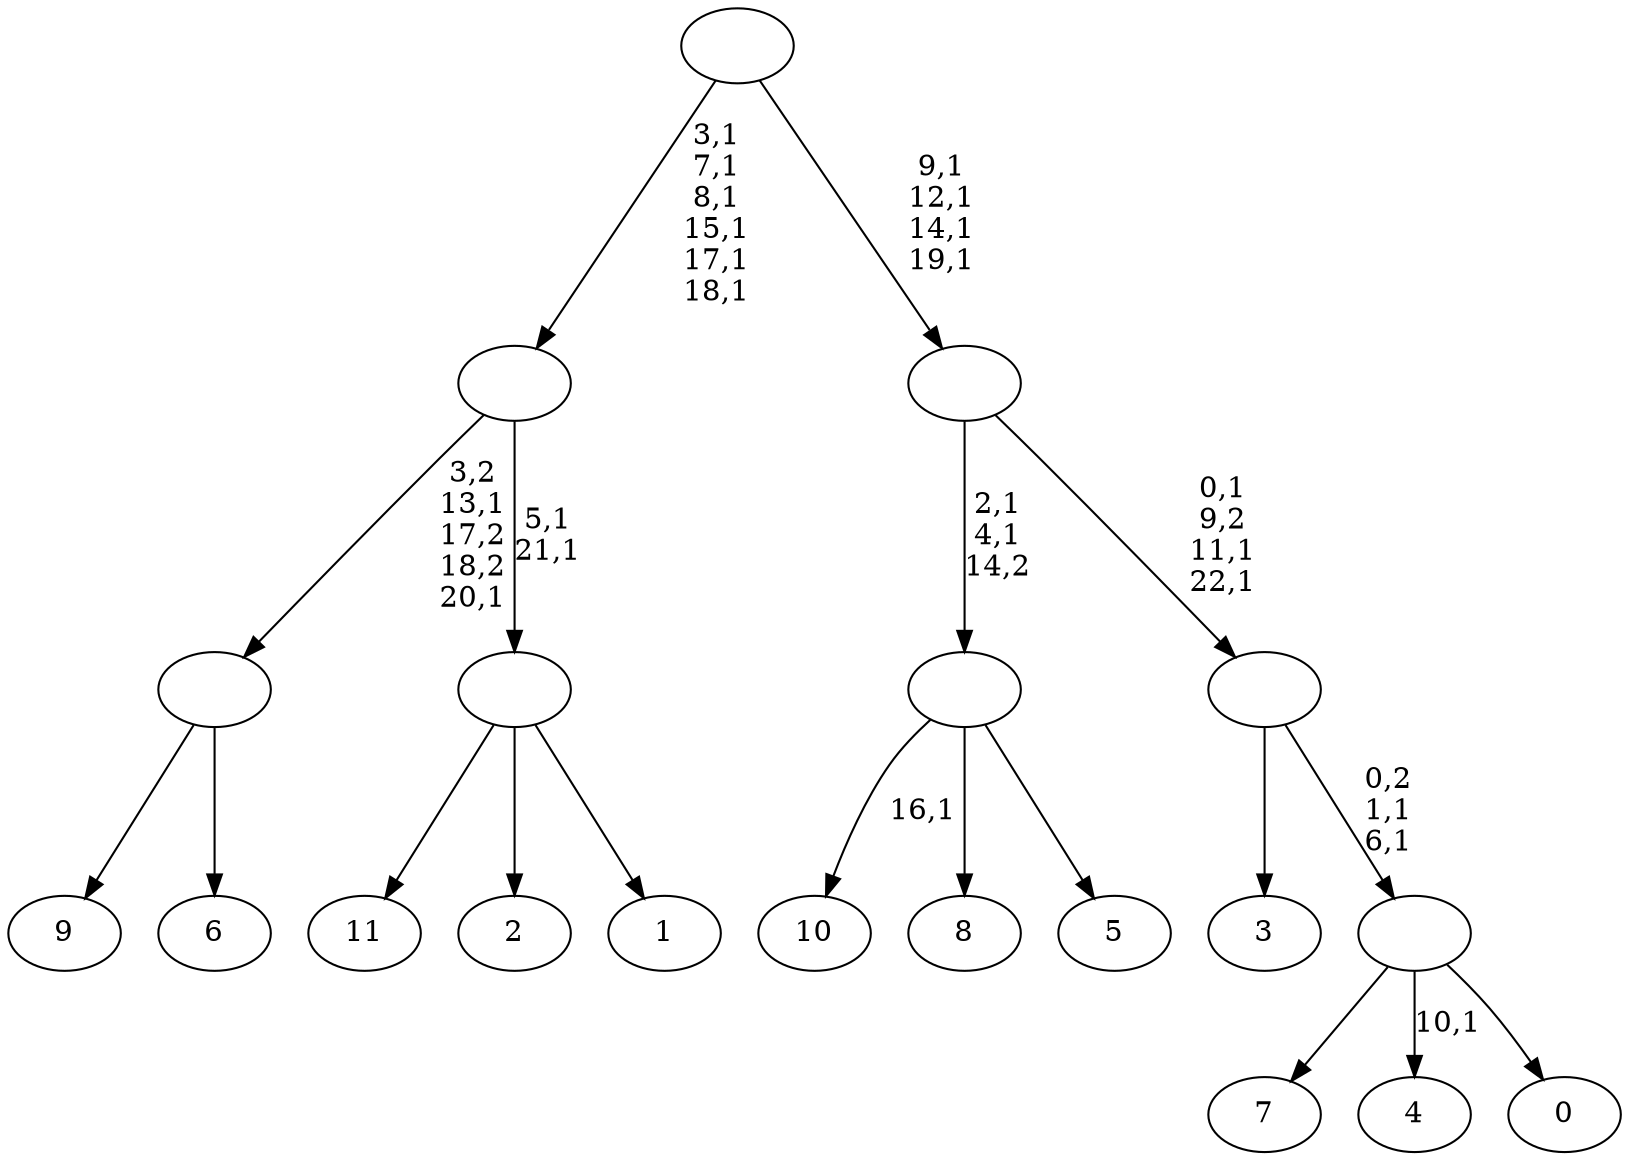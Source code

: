 digraph T {
	35 [label="11"]
	34 [label="10"]
	32 [label="9"]
	31 [label="8"]
	30 [label="7"]
	29 [label="6"]
	28 [label=""]
	26 [label="5"]
	25 [label=""]
	23 [label="4"]
	21 [label="3"]
	20 [label="2"]
	19 [label="1"]
	18 [label=""]
	16 [label=""]
	10 [label="0"]
	9 [label=""]
	7 [label=""]
	4 [label=""]
	0 [label=""]
	28 -> 32 [label=""]
	28 -> 29 [label=""]
	25 -> 34 [label="16,1"]
	25 -> 31 [label=""]
	25 -> 26 [label=""]
	18 -> 35 [label=""]
	18 -> 20 [label=""]
	18 -> 19 [label=""]
	16 -> 18 [label="5,1\n21,1"]
	16 -> 28 [label="3,2\n13,1\n17,2\n18,2\n20,1"]
	9 -> 23 [label="10,1"]
	9 -> 30 [label=""]
	9 -> 10 [label=""]
	7 -> 9 [label="0,2\n1,1\n6,1"]
	7 -> 21 [label=""]
	4 -> 7 [label="0,1\n9,2\n11,1\n22,1"]
	4 -> 25 [label="2,1\n4,1\n14,2"]
	0 -> 4 [label="9,1\n12,1\n14,1\n19,1"]
	0 -> 16 [label="3,1\n7,1\n8,1\n15,1\n17,1\n18,1"]
}
